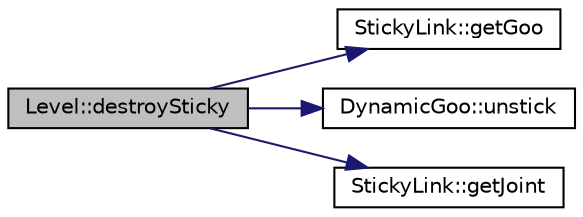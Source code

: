 digraph G
{
  edge [fontname="Helvetica",fontsize="10",labelfontname="Helvetica",labelfontsize="10"];
  node [fontname="Helvetica",fontsize="10",shape=record];
  rankdir="LR";
  Node1 [label="Level::destroySticky",height=0.2,width=0.4,color="black", fillcolor="grey75", style="filled" fontcolor="black"];
  Node1 -> Node2 [color="midnightblue",fontsize="10",style="solid",fontname="Helvetica"];
  Node2 [label="StickyLink::getGoo",height=0.2,width=0.4,color="black", fillcolor="white", style="filled",URL="$d8/de9/classStickyLink.html#a563012ed80d5529b18f7e8033d44b077"];
  Node1 -> Node3 [color="midnightblue",fontsize="10",style="solid",fontname="Helvetica"];
  Node3 [label="DynamicGoo::unstick",height=0.2,width=0.4,color="black", fillcolor="white", style="filled",URL="$d6/d97/classDynamicGoo.html#a3d229823b7f2b6dd844884a45bb2de10"];
  Node1 -> Node4 [color="midnightblue",fontsize="10",style="solid",fontname="Helvetica"];
  Node4 [label="StickyLink::getJoint",height=0.2,width=0.4,color="black", fillcolor="white", style="filled",URL="$d8/de9/classStickyLink.html#a6410b1a81d04492840a77504726f5ba4"];
}
